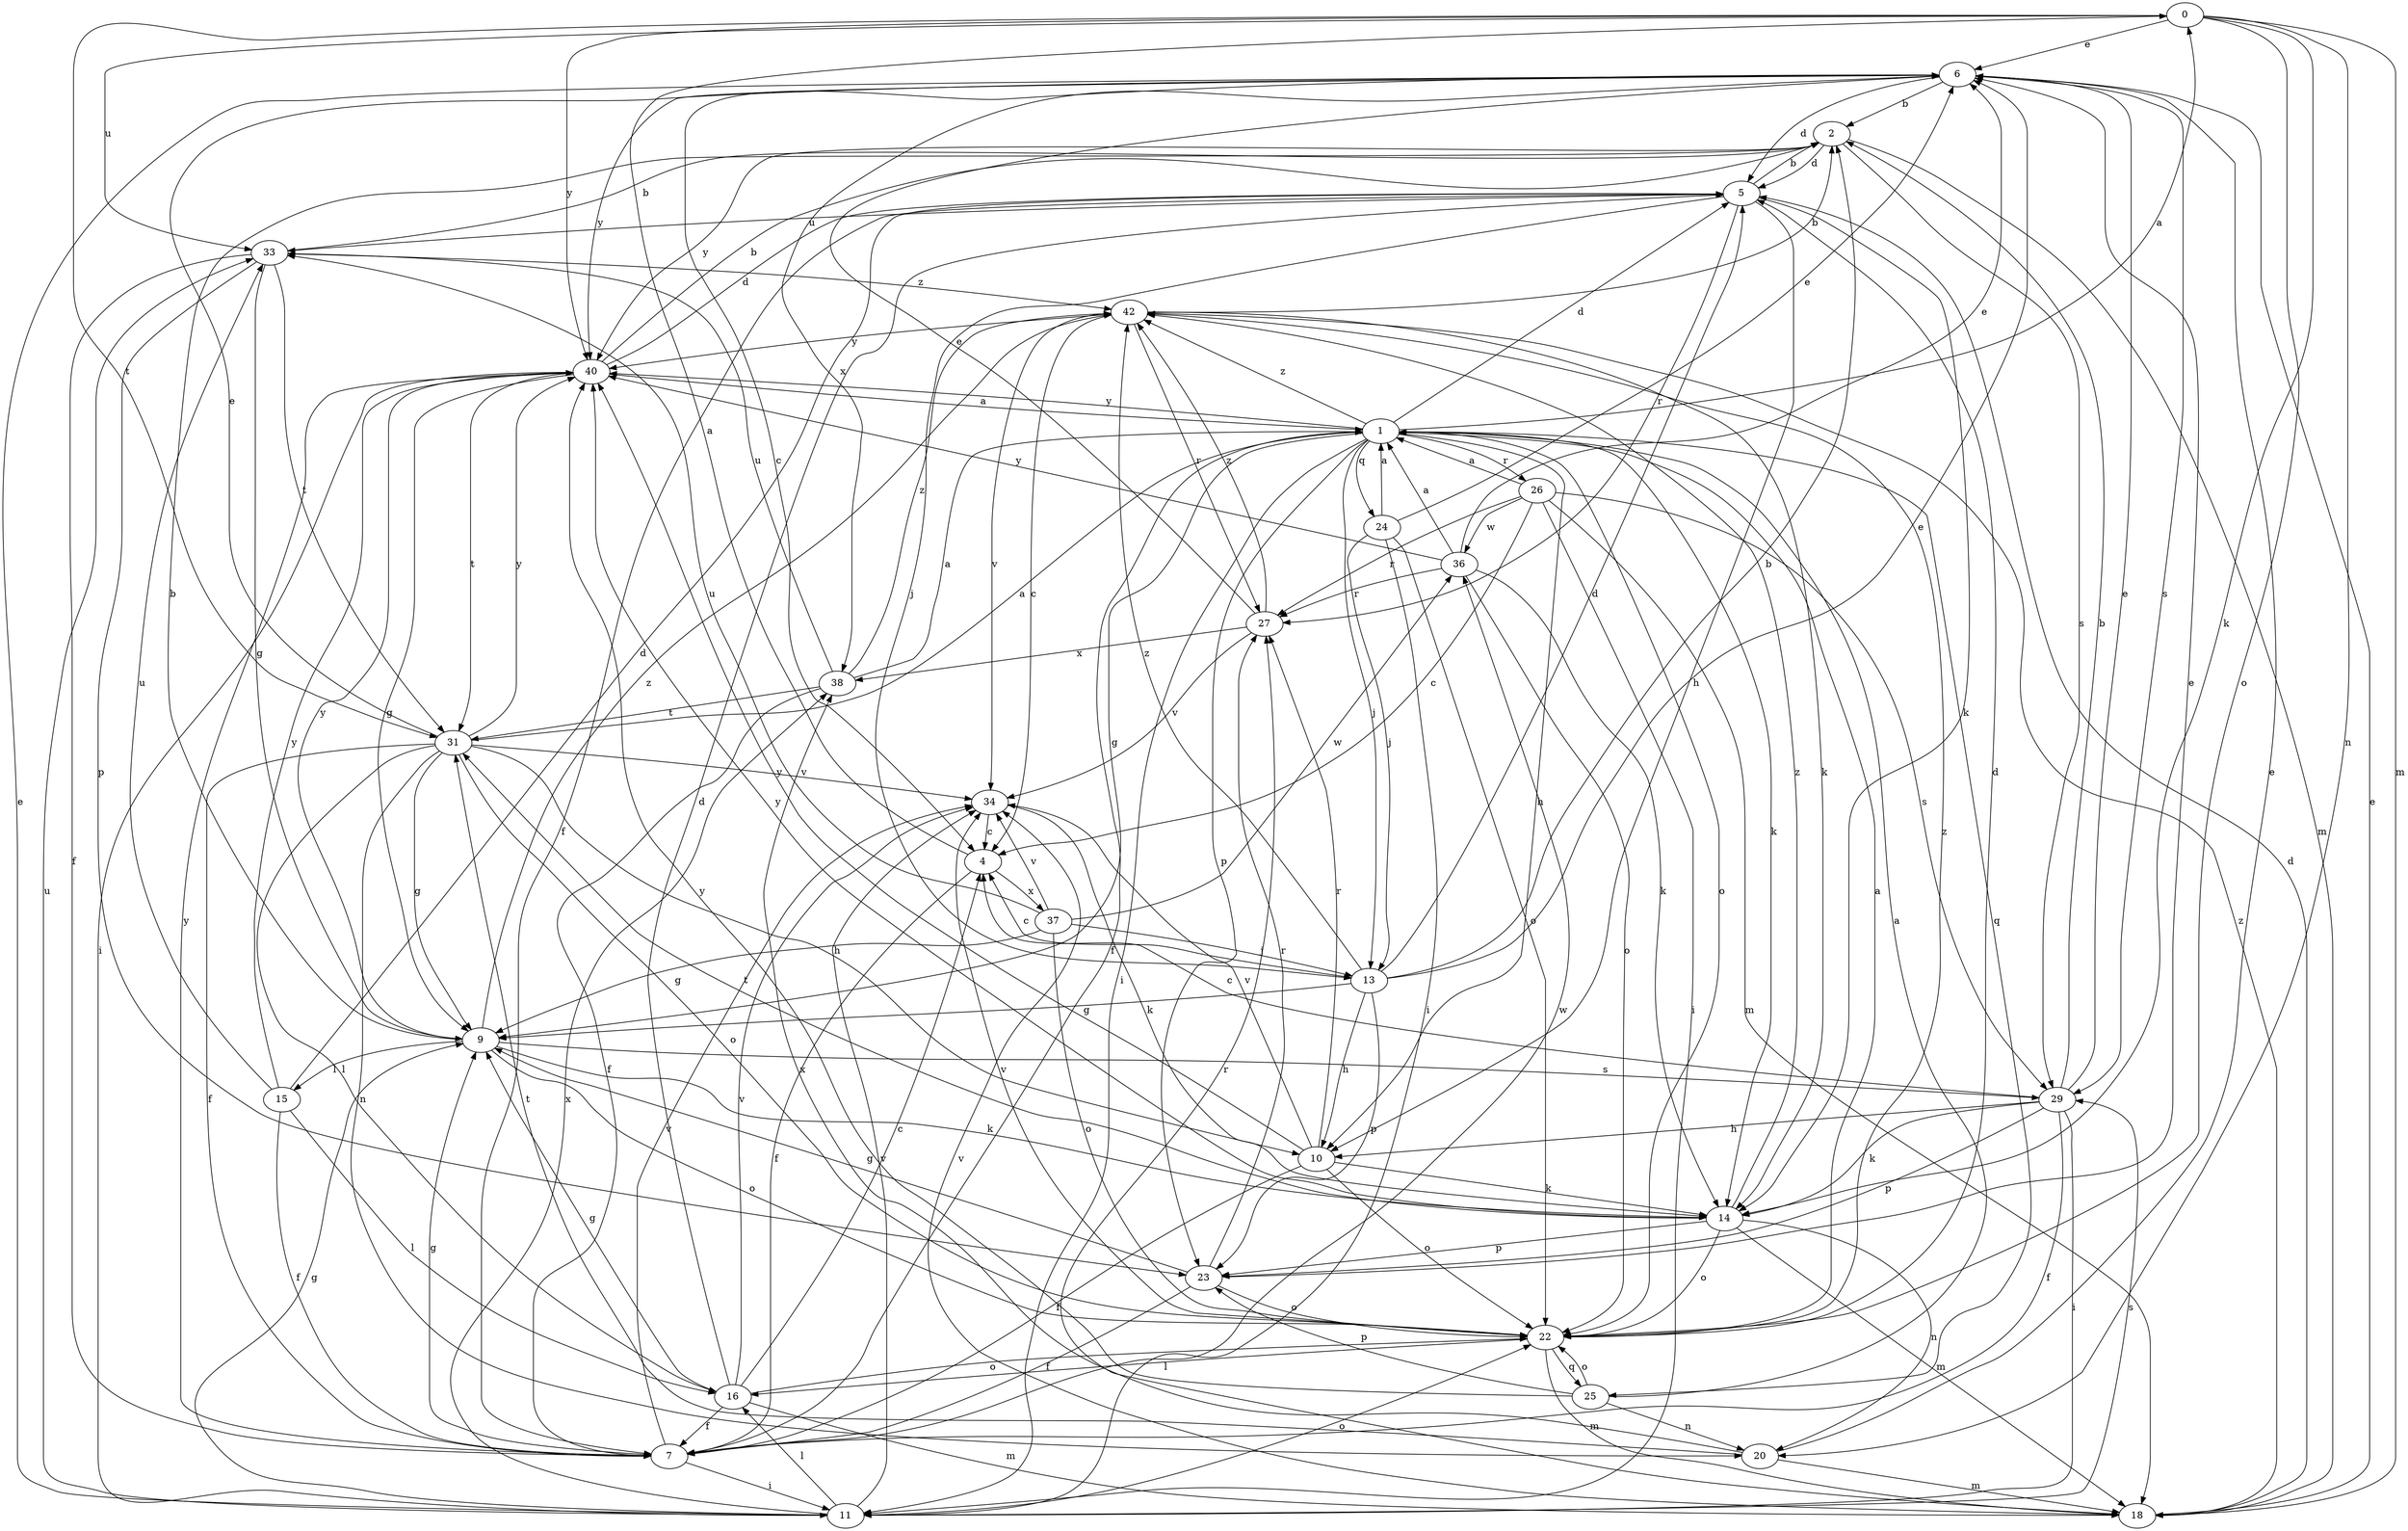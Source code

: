 strict digraph  {
0;
1;
2;
4;
5;
6;
7;
9;
10;
11;
13;
14;
15;
16;
18;
20;
22;
23;
24;
25;
26;
27;
29;
31;
33;
34;
36;
37;
38;
40;
42;
0 -> 6  [label=e];
0 -> 14  [label=k];
0 -> 18  [label=m];
0 -> 20  [label=n];
0 -> 22  [label=o];
0 -> 31  [label=t];
0 -> 33  [label=u];
0 -> 40  [label=y];
1 -> 0  [label=a];
1 -> 5  [label=d];
1 -> 7  [label=f];
1 -> 9  [label=g];
1 -> 10  [label=h];
1 -> 11  [label=i];
1 -> 13  [label=j];
1 -> 14  [label=k];
1 -> 22  [label=o];
1 -> 23  [label=p];
1 -> 24  [label=q];
1 -> 25  [label=q];
1 -> 26  [label=r];
1 -> 40  [label=y];
1 -> 42  [label=z];
2 -> 5  [label=d];
2 -> 18  [label=m];
2 -> 29  [label=s];
2 -> 40  [label=y];
4 -> 0  [label=a];
4 -> 7  [label=f];
4 -> 37  [label=x];
5 -> 2  [label=b];
5 -> 7  [label=f];
5 -> 10  [label=h];
5 -> 13  [label=j];
5 -> 14  [label=k];
5 -> 27  [label=r];
5 -> 33  [label=u];
6 -> 2  [label=b];
6 -> 4  [label=c];
6 -> 5  [label=d];
6 -> 29  [label=s];
6 -> 38  [label=x];
6 -> 40  [label=y];
7 -> 9  [label=g];
7 -> 11  [label=i];
7 -> 34  [label=v];
7 -> 36  [label=w];
7 -> 40  [label=y];
9 -> 2  [label=b];
9 -> 14  [label=k];
9 -> 15  [label=l];
9 -> 22  [label=o];
9 -> 29  [label=s];
9 -> 40  [label=y];
9 -> 42  [label=z];
10 -> 7  [label=f];
10 -> 14  [label=k];
10 -> 22  [label=o];
10 -> 27  [label=r];
10 -> 34  [label=v];
10 -> 40  [label=y];
11 -> 6  [label=e];
11 -> 9  [label=g];
11 -> 16  [label=l];
11 -> 22  [label=o];
11 -> 29  [label=s];
11 -> 33  [label=u];
11 -> 34  [label=v];
11 -> 38  [label=x];
13 -> 2  [label=b];
13 -> 4  [label=c];
13 -> 5  [label=d];
13 -> 6  [label=e];
13 -> 9  [label=g];
13 -> 10  [label=h];
13 -> 23  [label=p];
13 -> 42  [label=z];
14 -> 18  [label=m];
14 -> 20  [label=n];
14 -> 22  [label=o];
14 -> 23  [label=p];
14 -> 31  [label=t];
14 -> 40  [label=y];
14 -> 42  [label=z];
15 -> 5  [label=d];
15 -> 7  [label=f];
15 -> 16  [label=l];
15 -> 33  [label=u];
15 -> 40  [label=y];
16 -> 4  [label=c];
16 -> 5  [label=d];
16 -> 7  [label=f];
16 -> 9  [label=g];
16 -> 18  [label=m];
16 -> 22  [label=o];
16 -> 34  [label=v];
18 -> 5  [label=d];
18 -> 6  [label=e];
18 -> 27  [label=r];
18 -> 34  [label=v];
18 -> 42  [label=z];
20 -> 6  [label=e];
20 -> 18  [label=m];
20 -> 31  [label=t];
20 -> 38  [label=x];
22 -> 1  [label=a];
22 -> 5  [label=d];
22 -> 16  [label=l];
22 -> 18  [label=m];
22 -> 25  [label=q];
22 -> 34  [label=v];
22 -> 42  [label=z];
23 -> 6  [label=e];
23 -> 7  [label=f];
23 -> 9  [label=g];
23 -> 22  [label=o];
23 -> 27  [label=r];
24 -> 1  [label=a];
24 -> 6  [label=e];
24 -> 11  [label=i];
24 -> 13  [label=j];
24 -> 22  [label=o];
25 -> 1  [label=a];
25 -> 20  [label=n];
25 -> 22  [label=o];
25 -> 23  [label=p];
25 -> 40  [label=y];
26 -> 1  [label=a];
26 -> 4  [label=c];
26 -> 11  [label=i];
26 -> 18  [label=m];
26 -> 27  [label=r];
26 -> 29  [label=s];
26 -> 36  [label=w];
27 -> 6  [label=e];
27 -> 34  [label=v];
27 -> 38  [label=x];
27 -> 42  [label=z];
29 -> 2  [label=b];
29 -> 4  [label=c];
29 -> 6  [label=e];
29 -> 7  [label=f];
29 -> 10  [label=h];
29 -> 11  [label=i];
29 -> 14  [label=k];
29 -> 23  [label=p];
31 -> 1  [label=a];
31 -> 6  [label=e];
31 -> 7  [label=f];
31 -> 9  [label=g];
31 -> 10  [label=h];
31 -> 16  [label=l];
31 -> 20  [label=n];
31 -> 22  [label=o];
31 -> 34  [label=v];
31 -> 40  [label=y];
33 -> 2  [label=b];
33 -> 7  [label=f];
33 -> 9  [label=g];
33 -> 23  [label=p];
33 -> 31  [label=t];
33 -> 42  [label=z];
34 -> 4  [label=c];
34 -> 14  [label=k];
36 -> 1  [label=a];
36 -> 6  [label=e];
36 -> 14  [label=k];
36 -> 22  [label=o];
36 -> 27  [label=r];
36 -> 40  [label=y];
37 -> 9  [label=g];
37 -> 13  [label=j];
37 -> 22  [label=o];
37 -> 33  [label=u];
37 -> 34  [label=v];
37 -> 36  [label=w];
38 -> 1  [label=a];
38 -> 7  [label=f];
38 -> 31  [label=t];
38 -> 33  [label=u];
38 -> 42  [label=z];
40 -> 1  [label=a];
40 -> 2  [label=b];
40 -> 5  [label=d];
40 -> 9  [label=g];
40 -> 11  [label=i];
40 -> 31  [label=t];
42 -> 2  [label=b];
42 -> 4  [label=c];
42 -> 14  [label=k];
42 -> 27  [label=r];
42 -> 34  [label=v];
42 -> 40  [label=y];
}

